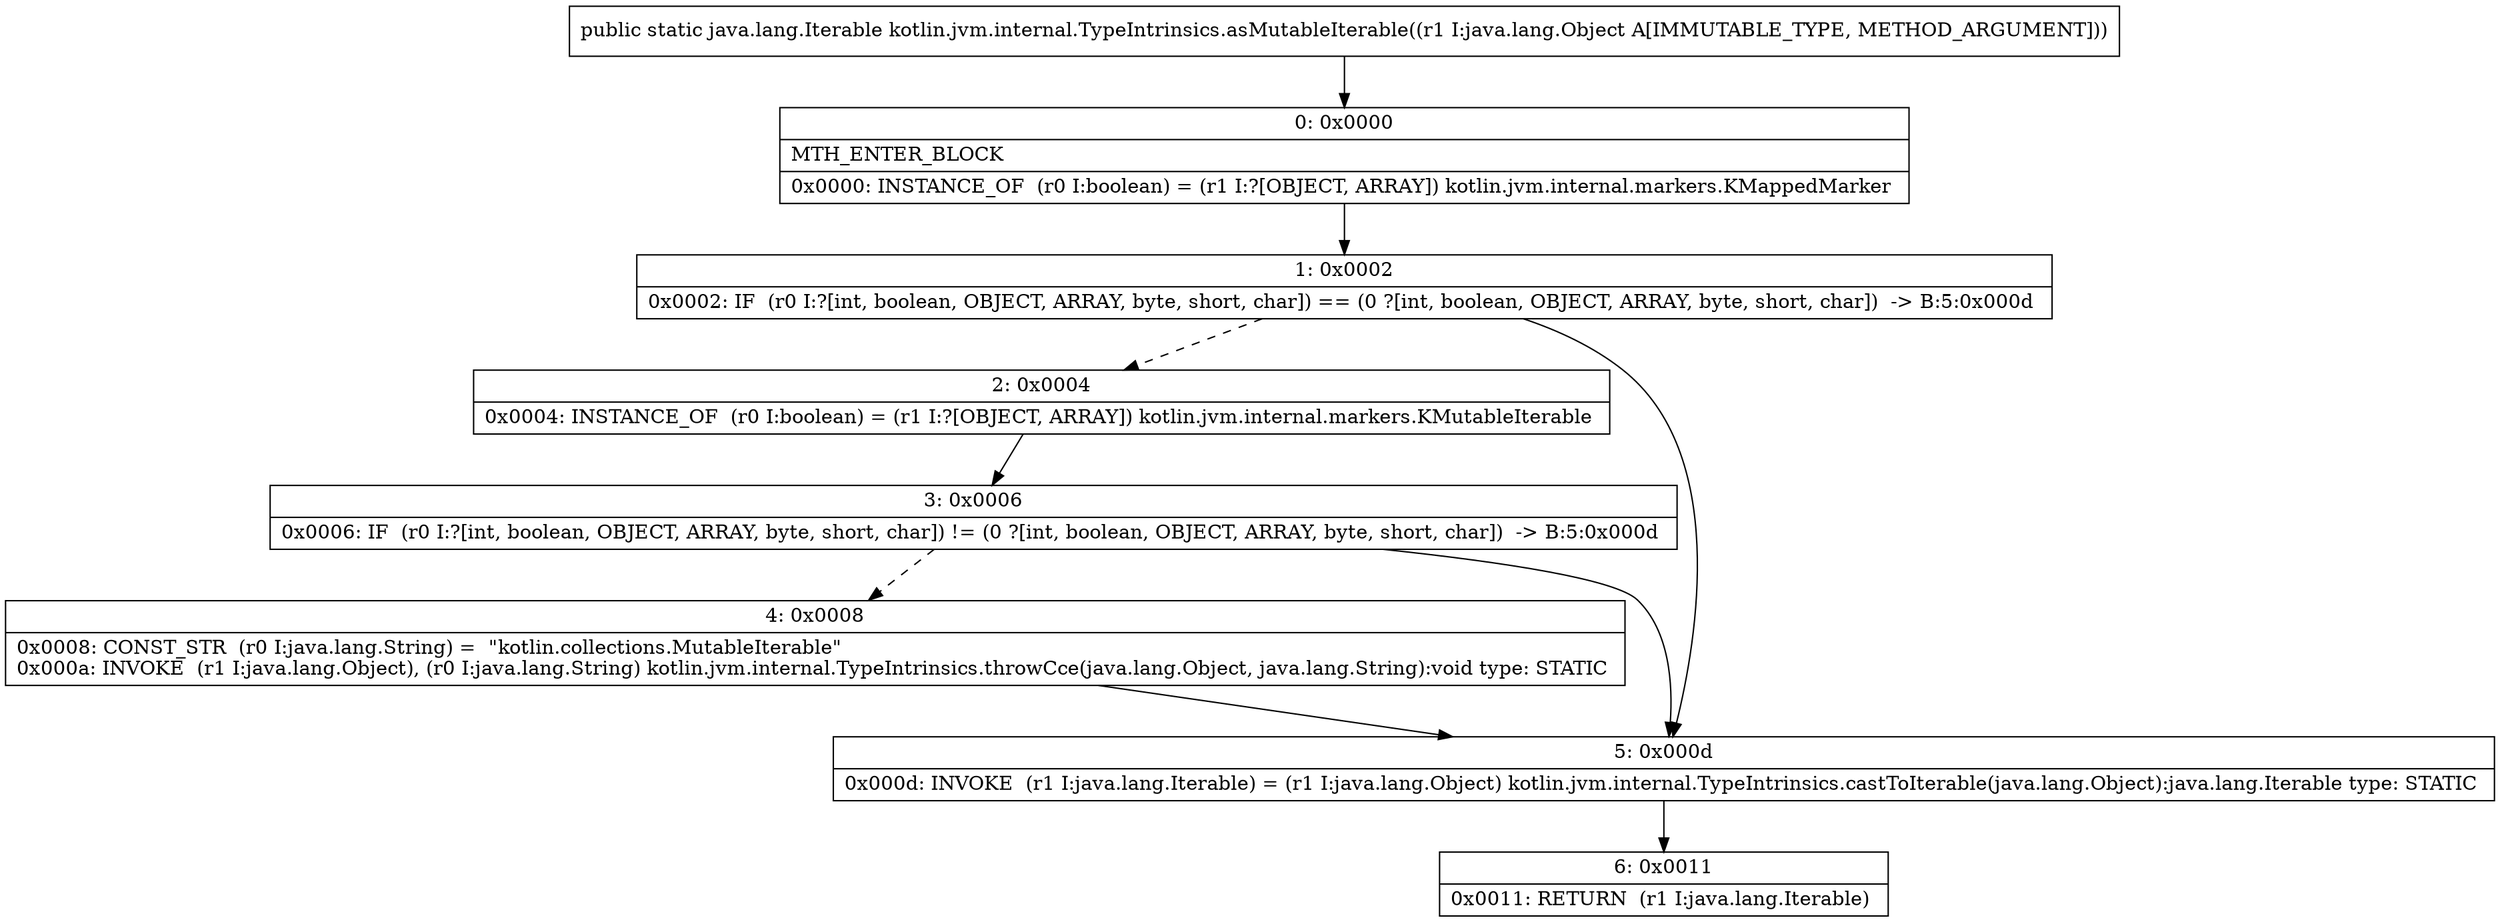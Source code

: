 digraph "CFG forkotlin.jvm.internal.TypeIntrinsics.asMutableIterable(Ljava\/lang\/Object;)Ljava\/lang\/Iterable;" {
Node_0 [shape=record,label="{0\:\ 0x0000|MTH_ENTER_BLOCK\l|0x0000: INSTANCE_OF  (r0 I:boolean) = (r1 I:?[OBJECT, ARRAY]) kotlin.jvm.internal.markers.KMappedMarker \l}"];
Node_1 [shape=record,label="{1\:\ 0x0002|0x0002: IF  (r0 I:?[int, boolean, OBJECT, ARRAY, byte, short, char]) == (0 ?[int, boolean, OBJECT, ARRAY, byte, short, char])  \-\> B:5:0x000d \l}"];
Node_2 [shape=record,label="{2\:\ 0x0004|0x0004: INSTANCE_OF  (r0 I:boolean) = (r1 I:?[OBJECT, ARRAY]) kotlin.jvm.internal.markers.KMutableIterable \l}"];
Node_3 [shape=record,label="{3\:\ 0x0006|0x0006: IF  (r0 I:?[int, boolean, OBJECT, ARRAY, byte, short, char]) != (0 ?[int, boolean, OBJECT, ARRAY, byte, short, char])  \-\> B:5:0x000d \l}"];
Node_4 [shape=record,label="{4\:\ 0x0008|0x0008: CONST_STR  (r0 I:java.lang.String) =  \"kotlin.collections.MutableIterable\" \l0x000a: INVOKE  (r1 I:java.lang.Object), (r0 I:java.lang.String) kotlin.jvm.internal.TypeIntrinsics.throwCce(java.lang.Object, java.lang.String):void type: STATIC \l}"];
Node_5 [shape=record,label="{5\:\ 0x000d|0x000d: INVOKE  (r1 I:java.lang.Iterable) = (r1 I:java.lang.Object) kotlin.jvm.internal.TypeIntrinsics.castToIterable(java.lang.Object):java.lang.Iterable type: STATIC \l}"];
Node_6 [shape=record,label="{6\:\ 0x0011|0x0011: RETURN  (r1 I:java.lang.Iterable) \l}"];
MethodNode[shape=record,label="{public static java.lang.Iterable kotlin.jvm.internal.TypeIntrinsics.asMutableIterable((r1 I:java.lang.Object A[IMMUTABLE_TYPE, METHOD_ARGUMENT])) }"];
MethodNode -> Node_0;
Node_0 -> Node_1;
Node_1 -> Node_2[style=dashed];
Node_1 -> Node_5;
Node_2 -> Node_3;
Node_3 -> Node_4[style=dashed];
Node_3 -> Node_5;
Node_4 -> Node_5;
Node_5 -> Node_6;
}


